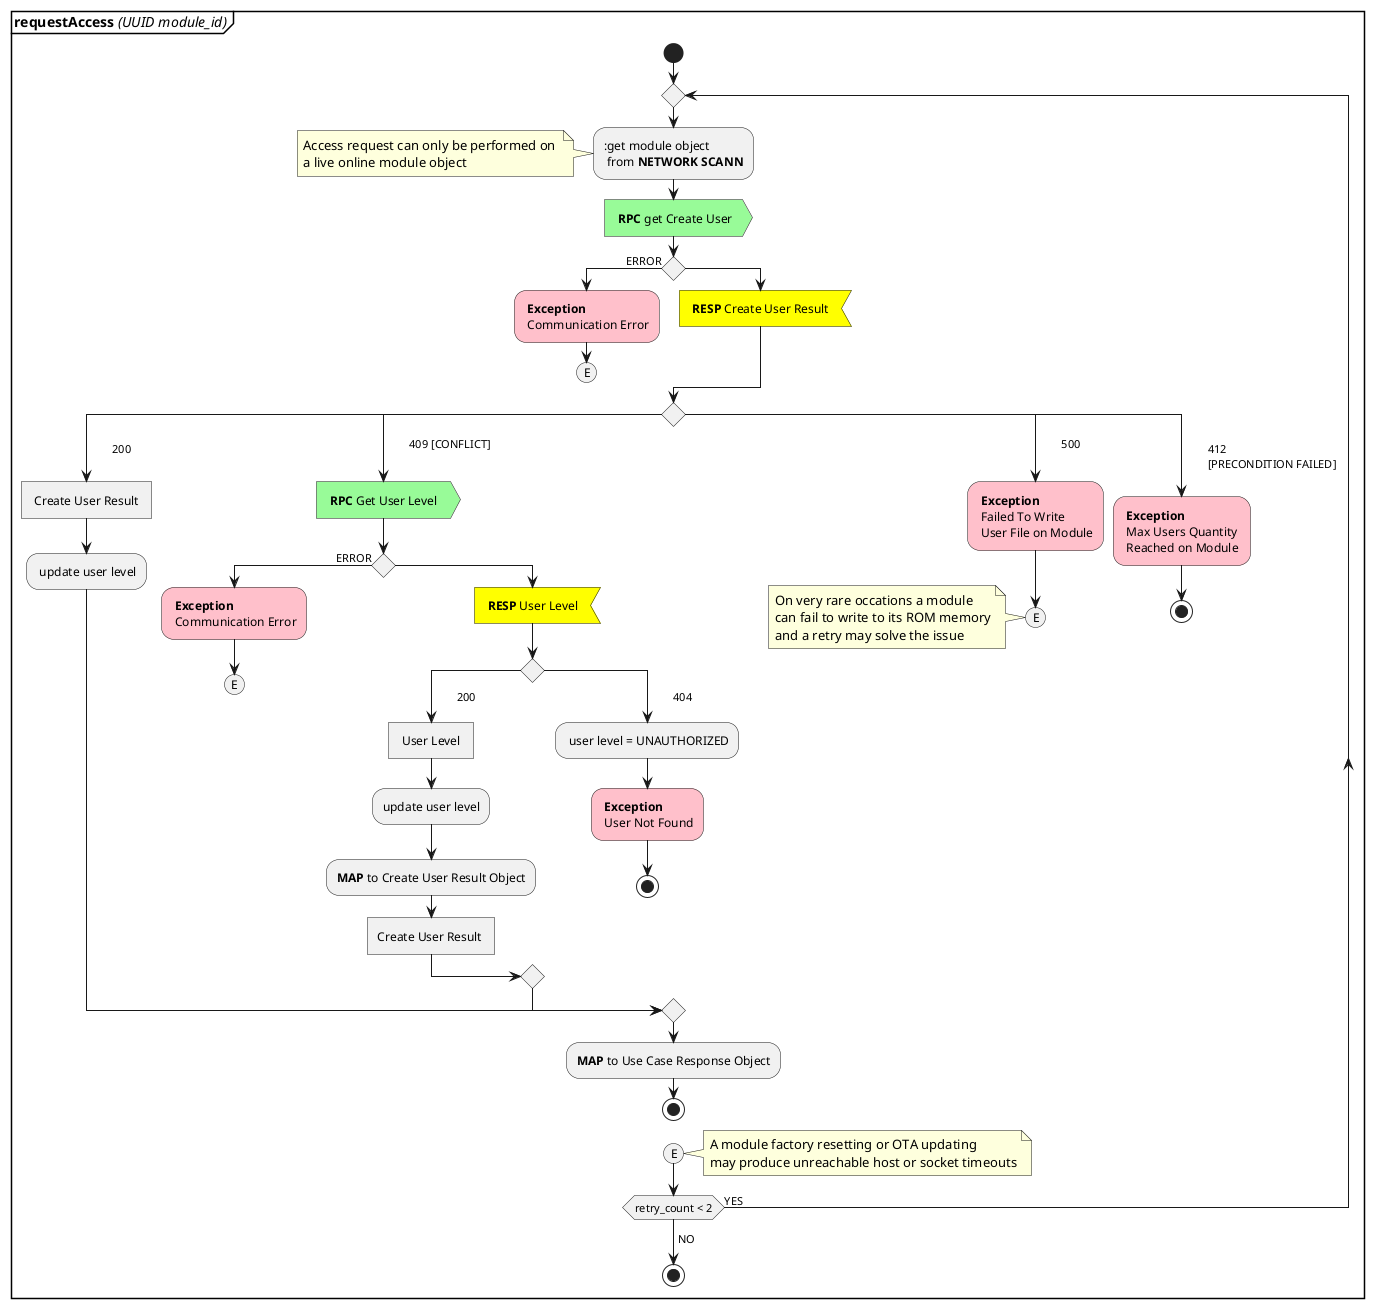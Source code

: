 @startuml ACT_requestAccess
partition  <b>requestAccess</b> <i>(UUID module_id)</i> {
    start
    repeat
    ::get module object \n from <b>NETWORK SCANN</b>;
    note left
        Access request can only be performed on 
        a live online module object
    end note 
    #palegreen: <b>RPC</b> get Create User>
    if() then (ERROR)
        #pink : <b>Exception</b> \n Communication Error;
        (E)
        detach
    else
        #yellow: <b>RESP</b> Create User Result <
    endif
    switch()
        case(\t 200)
            : Create User Result ]
            : update user level;
        case(\t 409 [CONFLICT])   
            #palegreen: <b>RPC</b> Get User Level >
            if() then (ERROR)
                #pink : <b>Exception</b> \n Communication Error;
                (E)
                detach
            else
                #yellow: <b>RESP</b> User Level <
                switch()
                case(\t 200)
                    : User Level ]
                    :update user level;
                    :<b>MAP</b> to Create User Result Object;
                    :Create User Result ]
                case(\t 404)
                : user level = UNAUTHORIZED;
                #pink : <b>Exception</b> \n User Not Found;
                stop
                 endswitch
                
            endif
            
        case(\t 500)
            #pink : <b>Exception</b> \n Failed To Write \n User File on Module;
            (E)
            note left
            On very rare occations a module 
            can fail to write to its ROM memory
            and a retry may solve the issue
            end note
            detach
        case(\t 412 \n \t [PRECONDITION FAILED])
            #pink : <b>Exception</b> \n Max Users Quantity \n Reached on Module;
            stop
        endswitch
    :<b>MAP</b> to Use Case Response Object;
    stop

    (E)
    note right 
        A module factory resetting or OTA updating
        may produce unreachable host or socket timeouts
    end note
    repeat while(retry_count < 2) is (YES)
    -> NO;
    stop

}

@enduml